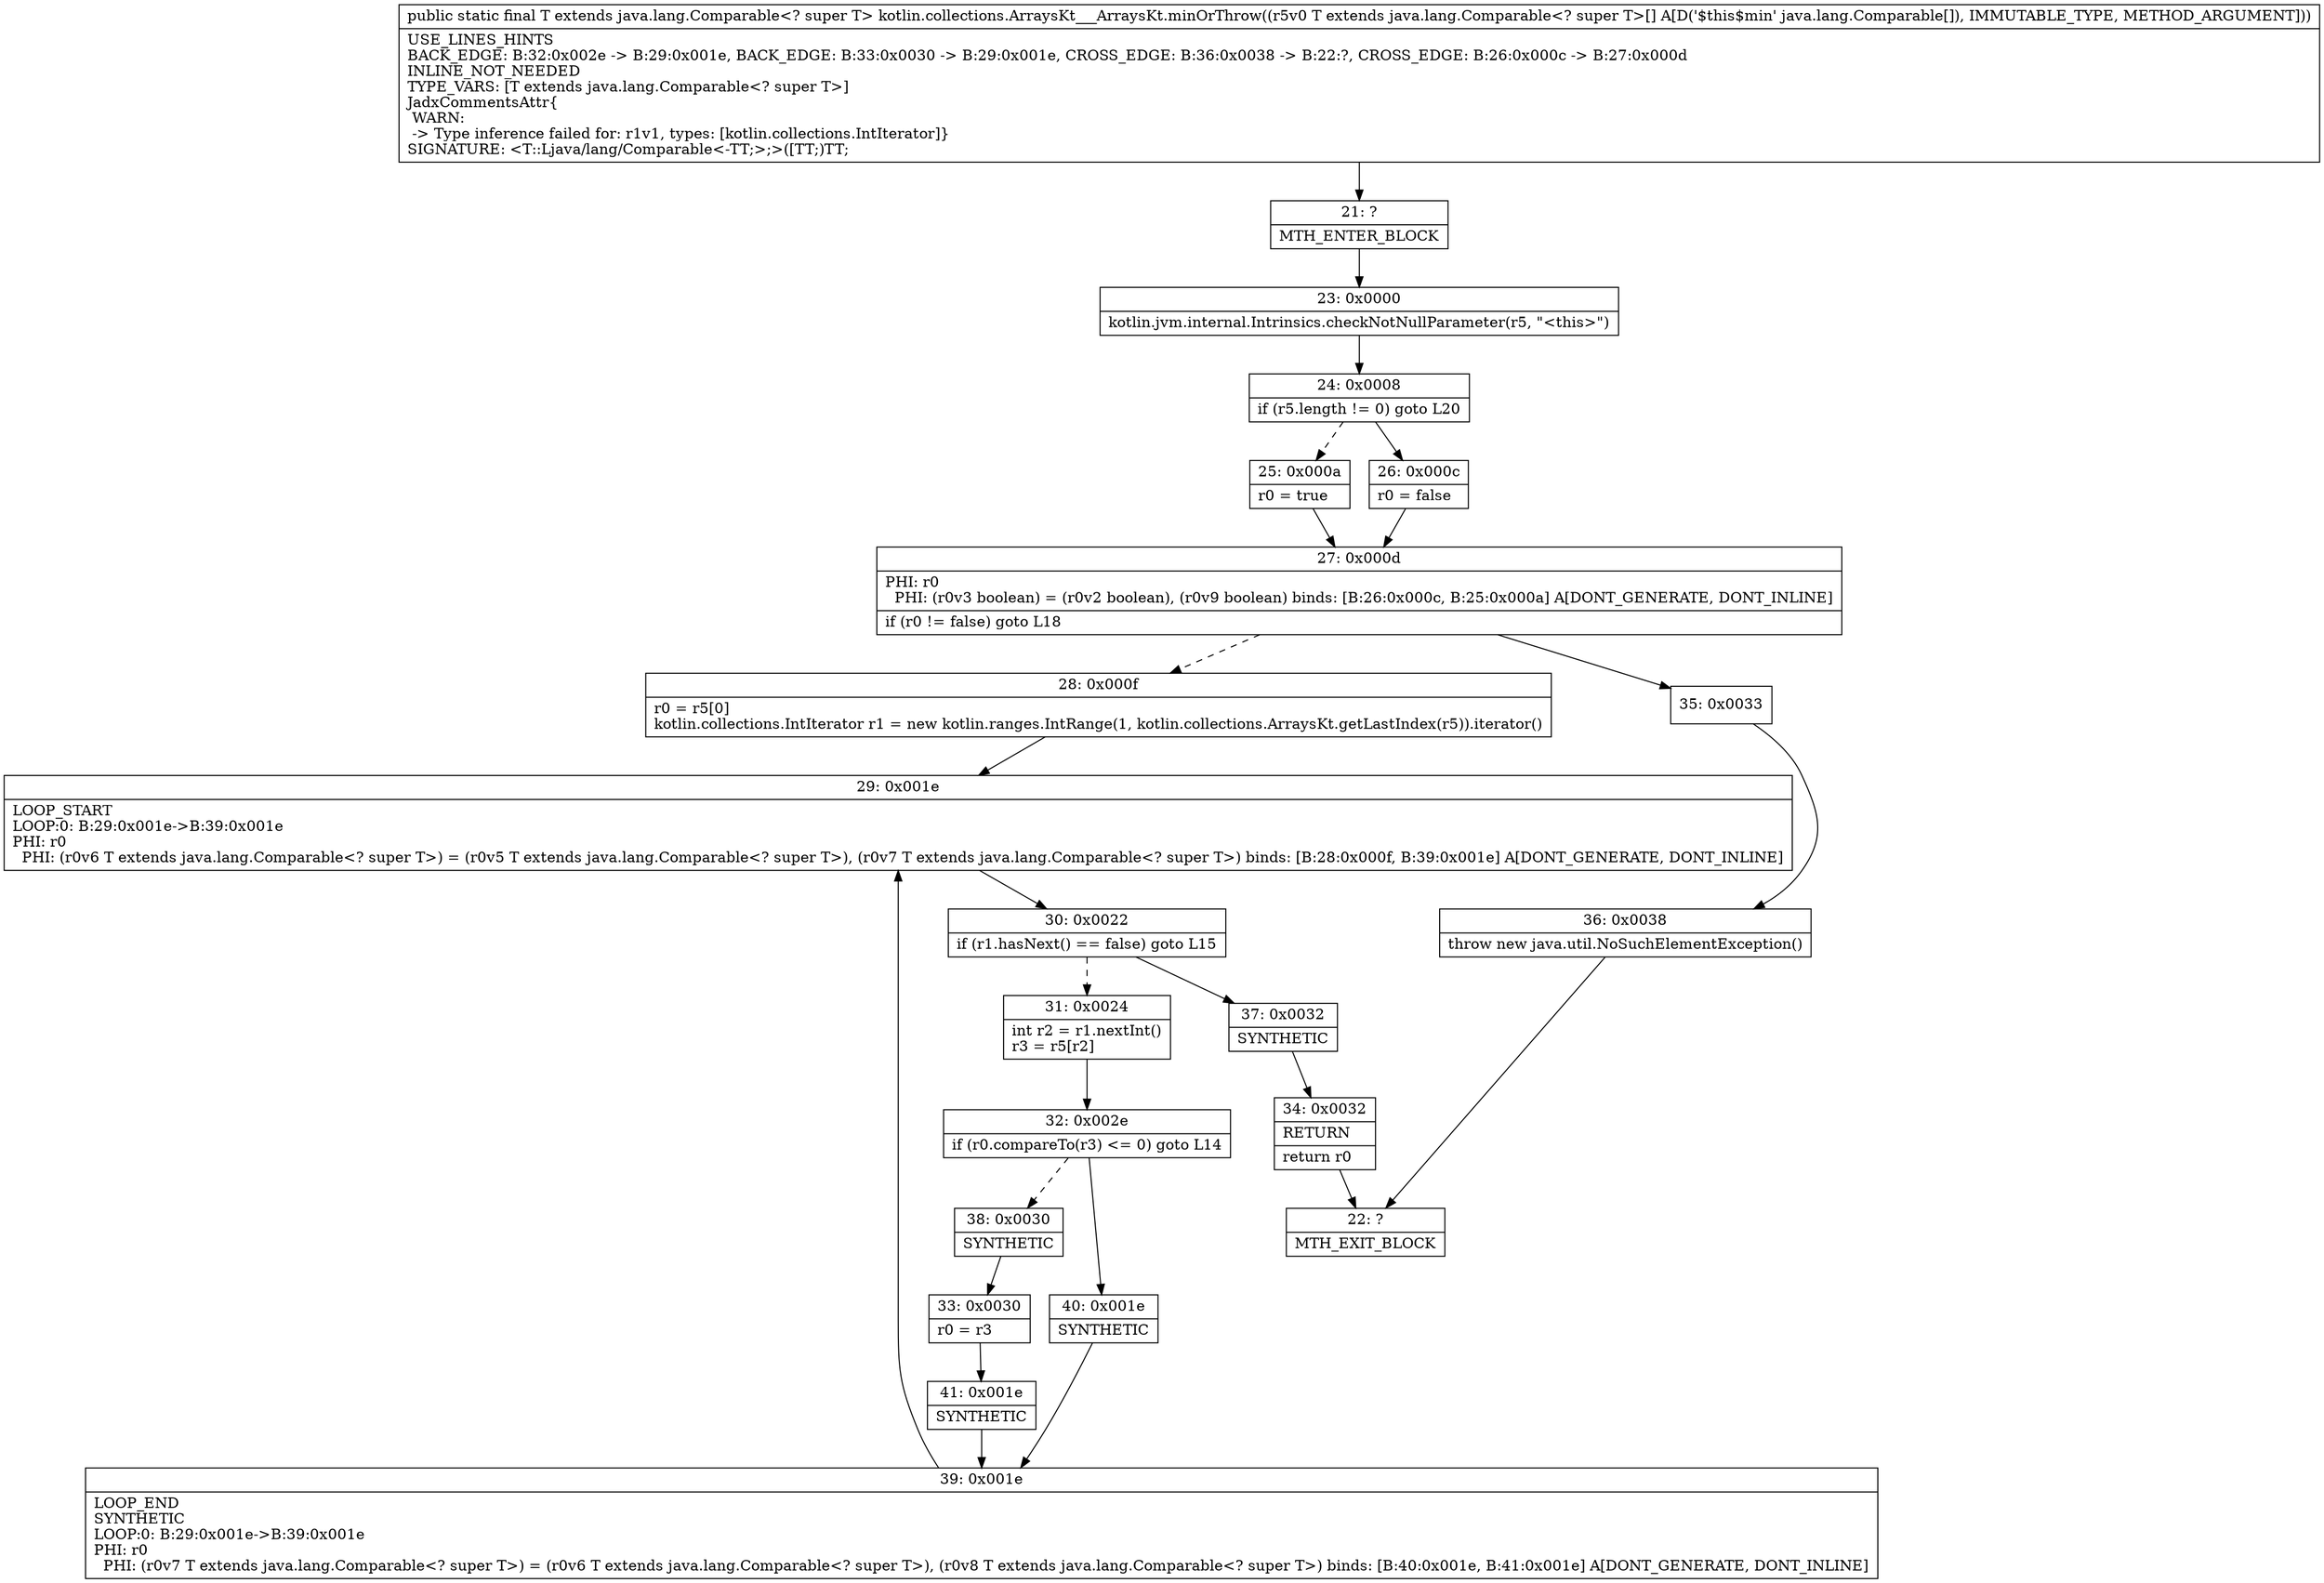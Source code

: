 digraph "CFG forkotlin.collections.ArraysKt___ArraysKt.minOrThrow([Ljava\/lang\/Comparable;)Ljava\/lang\/Comparable;" {
Node_21 [shape=record,label="{21\:\ ?|MTH_ENTER_BLOCK\l}"];
Node_23 [shape=record,label="{23\:\ 0x0000|kotlin.jvm.internal.Intrinsics.checkNotNullParameter(r5, \"\<this\>\")\l}"];
Node_24 [shape=record,label="{24\:\ 0x0008|if (r5.length != 0) goto L20\l}"];
Node_25 [shape=record,label="{25\:\ 0x000a|r0 = true\l}"];
Node_27 [shape=record,label="{27\:\ 0x000d|PHI: r0 \l  PHI: (r0v3 boolean) = (r0v2 boolean), (r0v9 boolean) binds: [B:26:0x000c, B:25:0x000a] A[DONT_GENERATE, DONT_INLINE]\l|if (r0 != false) goto L18\l}"];
Node_28 [shape=record,label="{28\:\ 0x000f|r0 = r5[0]\lkotlin.collections.IntIterator r1 = new kotlin.ranges.IntRange(1, kotlin.collections.ArraysKt.getLastIndex(r5)).iterator()\l}"];
Node_29 [shape=record,label="{29\:\ 0x001e|LOOP_START\lLOOP:0: B:29:0x001e\-\>B:39:0x001e\lPHI: r0 \l  PHI: (r0v6 T extends java.lang.Comparable\<? super T\>) = (r0v5 T extends java.lang.Comparable\<? super T\>), (r0v7 T extends java.lang.Comparable\<? super T\>) binds: [B:28:0x000f, B:39:0x001e] A[DONT_GENERATE, DONT_INLINE]\l}"];
Node_30 [shape=record,label="{30\:\ 0x0022|if (r1.hasNext() == false) goto L15\l}"];
Node_31 [shape=record,label="{31\:\ 0x0024|int r2 = r1.nextInt()\lr3 = r5[r2]\l}"];
Node_32 [shape=record,label="{32\:\ 0x002e|if (r0.compareTo(r3) \<= 0) goto L14\l}"];
Node_38 [shape=record,label="{38\:\ 0x0030|SYNTHETIC\l}"];
Node_33 [shape=record,label="{33\:\ 0x0030|r0 = r3\l}"];
Node_41 [shape=record,label="{41\:\ 0x001e|SYNTHETIC\l}"];
Node_39 [shape=record,label="{39\:\ 0x001e|LOOP_END\lSYNTHETIC\lLOOP:0: B:29:0x001e\-\>B:39:0x001e\lPHI: r0 \l  PHI: (r0v7 T extends java.lang.Comparable\<? super T\>) = (r0v6 T extends java.lang.Comparable\<? super T\>), (r0v8 T extends java.lang.Comparable\<? super T\>) binds: [B:40:0x001e, B:41:0x001e] A[DONT_GENERATE, DONT_INLINE]\l}"];
Node_40 [shape=record,label="{40\:\ 0x001e|SYNTHETIC\l}"];
Node_37 [shape=record,label="{37\:\ 0x0032|SYNTHETIC\l}"];
Node_34 [shape=record,label="{34\:\ 0x0032|RETURN\l|return r0\l}"];
Node_22 [shape=record,label="{22\:\ ?|MTH_EXIT_BLOCK\l}"];
Node_35 [shape=record,label="{35\:\ 0x0033}"];
Node_36 [shape=record,label="{36\:\ 0x0038|throw new java.util.NoSuchElementException()\l}"];
Node_26 [shape=record,label="{26\:\ 0x000c|r0 = false\l}"];
MethodNode[shape=record,label="{public static final T extends java.lang.Comparable\<? super T\> kotlin.collections.ArraysKt___ArraysKt.minOrThrow((r5v0 T extends java.lang.Comparable\<? super T\>[] A[D('$this$min' java.lang.Comparable[]), IMMUTABLE_TYPE, METHOD_ARGUMENT]))  | USE_LINES_HINTS\lBACK_EDGE: B:32:0x002e \-\> B:29:0x001e, BACK_EDGE: B:33:0x0030 \-\> B:29:0x001e, CROSS_EDGE: B:36:0x0038 \-\> B:22:?, CROSS_EDGE: B:26:0x000c \-\> B:27:0x000d\lINLINE_NOT_NEEDED\lTYPE_VARS: [T extends java.lang.Comparable\<? super T\>]\lJadxCommentsAttr\{\l WARN: \l \-\> Type inference failed for: r1v1, types: [kotlin.collections.IntIterator]\}\lSIGNATURE: \<T::Ljava\/lang\/Comparable\<\-TT;\>;\>([TT;)TT;\l}"];
MethodNode -> Node_21;Node_21 -> Node_23;
Node_23 -> Node_24;
Node_24 -> Node_25[style=dashed];
Node_24 -> Node_26;
Node_25 -> Node_27;
Node_27 -> Node_28[style=dashed];
Node_27 -> Node_35;
Node_28 -> Node_29;
Node_29 -> Node_30;
Node_30 -> Node_31[style=dashed];
Node_30 -> Node_37;
Node_31 -> Node_32;
Node_32 -> Node_38[style=dashed];
Node_32 -> Node_40;
Node_38 -> Node_33;
Node_33 -> Node_41;
Node_41 -> Node_39;
Node_39 -> Node_29;
Node_40 -> Node_39;
Node_37 -> Node_34;
Node_34 -> Node_22;
Node_35 -> Node_36;
Node_36 -> Node_22;
Node_26 -> Node_27;
}

